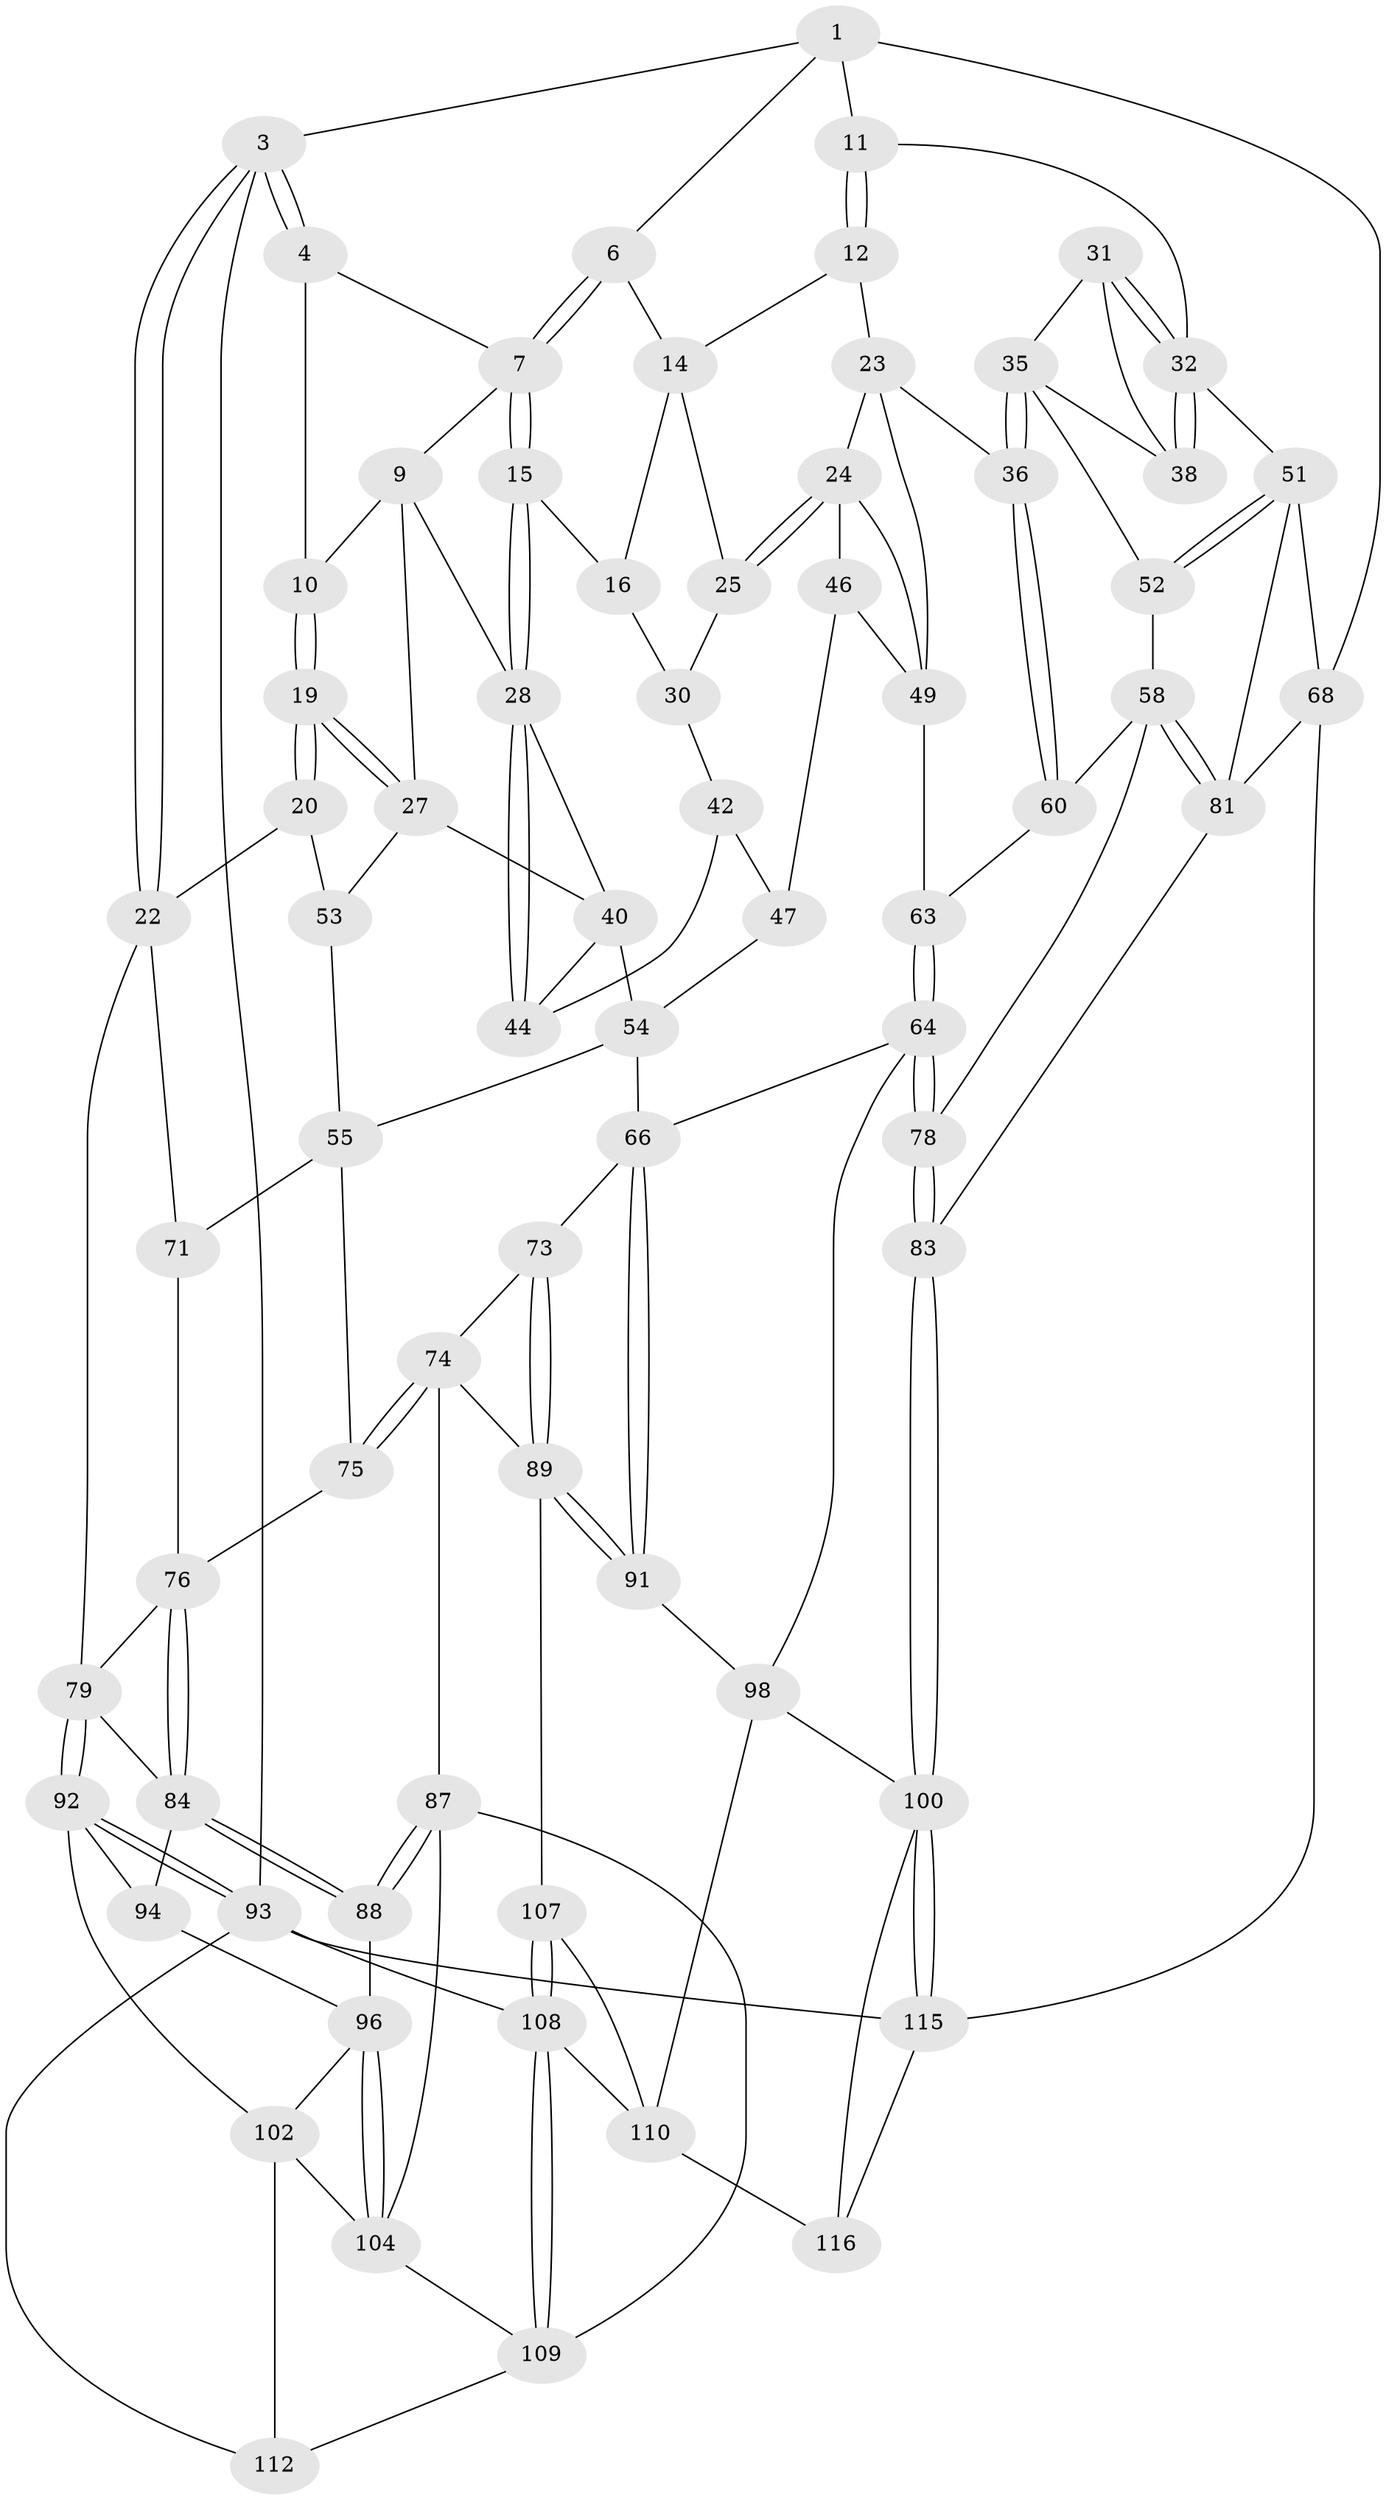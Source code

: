 // Generated by graph-tools (version 1.1) at 2025/24/03/03/25 07:24:37]
// undirected, 72 vertices, 162 edges
graph export_dot {
graph [start="1"]
  node [color=gray90,style=filled];
  1 [pos="+0.6785064547560768+0",super="+2"];
  3 [pos="+0+0"];
  4 [pos="+0+0",super="+5"];
  6 [pos="+0.6780374614462947+0"];
  7 [pos="+0.3511444950539396+0.12724500735431743",super="+8"];
  9 [pos="+0.19812510784285883+0.10073604014793776",super="+26"];
  10 [pos="+0.10088516953681552+0.05793289267055385"];
  11 [pos="+1+0"];
  12 [pos="+0.8139519801970608+0.1258955413872594",super="+13"];
  14 [pos="+0.6779634953415009+0",super="+18"];
  15 [pos="+0.35810882727502724+0.13835093231406984"];
  16 [pos="+0.3961414760850008+0.14366429124912614",super="+17"];
  19 [pos="+0.007117661639563763+0.25395783843034303"];
  20 [pos="+0+0.27527916740310365",super="+21"];
  22 [pos="+0+0.32959707291212353",super="+72"];
  23 [pos="+0.7562886682398783+0.1648632965826404",super="+37"];
  24 [pos="+0.6380420828095835+0.21685259708498708",super="+45"];
  25 [pos="+0.574937309378379+0.19075544709776537"];
  27 [pos="+0.12884074120990255+0.2564039182658377",super="+41"];
  28 [pos="+0.35646445668229493+0.14310210650986346",super="+29"];
  30 [pos="+0.5663018679529178+0.1960675786998164",super="+39"];
  31 [pos="+0.9078853373384375+0.1707260727841204",super="+34"];
  32 [pos="+1+0.17259880469481179",super="+33"];
  35 [pos="+0.8529129869328667+0.30263303178298345",super="+50"];
  36 [pos="+0.8115912232713808+0.31890933328974574"];
  38 [pos="+0.9222405570365556+0.2825608936797446"];
  40 [pos="+0.21766558071213013+0.28363087937433734",super="+48"];
  42 [pos="+0.4999131482580355+0.2809036493314654",super="+43"];
  44 [pos="+0.3547886036154052+0.2902978940401138"];
  46 [pos="+0.596766218477041+0.349462599568557"];
  47 [pos="+0.5769873243651064+0.3413848367874651",super="+61"];
  49 [pos="+0.7356914419111121+0.31175524151828016",super="+57"];
  51 [pos="+1+0.4587753412987058",super="+69"];
  52 [pos="+1+0.46349396257741343"];
  53 [pos="+0.15819056615624133+0.4100727984512389",super="+56"];
  54 [pos="+0.25659675596590625+0.42867584277942583",super="+62"];
  55 [pos="+0.17747608132178122+0.452544499085608",super="+70"];
  58 [pos="+0.9432313797177229+0.49864386428156243",super="+59"];
  60 [pos="+0.8126055066552025+0.3266214551292168"];
  63 [pos="+0.638587063863873+0.478948641462736"];
  64 [pos="+0.635465059481272+0.5552146417309571",super="+65"];
  66 [pos="+0.5007148131882692+0.5442528695062475",super="+67"];
  68 [pos="+1+0.859147707604198",super="+113"];
  71 [pos="+0.10198284155727103+0.48964062166738237"];
  73 [pos="+0.3449574367228884+0.5750908019315427"];
  74 [pos="+0.2567935417880738+0.5989475900090352",super="+86"];
  75 [pos="+0.19329827841416702+0.5751491791999673"];
  76 [pos="+0.1908874578053952+0.5771535034975228",super="+77"];
  78 [pos="+0.7066515812490222+0.5798883441303927"];
  79 [pos="+0+0.5955208006220959",super="+80"];
  81 [pos="+0.9269510302064772+0.6724610188131553",super="+82"];
  83 [pos="+0.7986219865304304+0.7826335468372316"];
  84 [pos="+0.12760139952912847+0.6734738786397878",super="+85"];
  87 [pos="+0.2238183832278369+0.7396810470522216",super="+106"];
  88 [pos="+0.15421804321827254+0.7048494437700309"];
  89 [pos="+0.35711887195105+0.7376399581920127",super="+90"];
  91 [pos="+0.41745784517931495+0.7691426056552895"];
  92 [pos="+0+0.8102596515445775",super="+95"];
  93 [pos="+0+1",super="+114"];
  94 [pos="+0.06237080150765009+0.7201457687910605"];
  96 [pos="+0.10231555260233241+0.7756786920392322",super="+97"];
  98 [pos="+0.542311538790509+0.7787141524577776",super="+99"];
  100 [pos="+0.7758548789609204+0.8155395191319307",super="+101"];
  102 [pos="+0.019860770180872737+0.8189686698643589",super="+103"];
  104 [pos="+0.12718322473530205+0.8069816252969254",super="+105"];
  107 [pos="+0.2852769672670696+0.8550909462263887"];
  108 [pos="+0.2208382470477996+0.9523688686020706",super="+119"];
  109 [pos="+0.1921587700160468+0.9245013663074454",super="+111"];
  110 [pos="+0.4573165944143988+0.8587434051656222",super="+117"];
  112 [pos="+0.07064810133428948+0.9270370302860776"];
  115 [pos="+0.8485126522533524+1",super="+118"];
  116 [pos="+0.5043797920392602+1"];
  1 -- 6;
  1 -- 3;
  1 -- 11;
  1 -- 68;
  3 -- 4;
  3 -- 4;
  3 -- 22;
  3 -- 22;
  3 -- 93;
  4 -- 10;
  4 -- 7;
  6 -- 7;
  6 -- 7;
  6 -- 14;
  7 -- 15;
  7 -- 15;
  7 -- 9;
  9 -- 10;
  9 -- 27;
  9 -- 28;
  10 -- 19;
  10 -- 19;
  11 -- 12;
  11 -- 12;
  11 -- 32;
  12 -- 14;
  12 -- 23;
  14 -- 25;
  14 -- 16;
  15 -- 16;
  15 -- 28;
  15 -- 28;
  16 -- 30 [weight=2];
  19 -- 20;
  19 -- 20;
  19 -- 27;
  19 -- 27;
  20 -- 53 [weight=2];
  20 -- 22;
  22 -- 79;
  22 -- 71;
  23 -- 24;
  23 -- 49;
  23 -- 36;
  24 -- 25;
  24 -- 25;
  24 -- 49;
  24 -- 46;
  25 -- 30;
  27 -- 40;
  27 -- 53;
  28 -- 44;
  28 -- 44;
  28 -- 40;
  30 -- 42;
  31 -- 32;
  31 -- 32;
  31 -- 35;
  31 -- 38;
  32 -- 38;
  32 -- 38;
  32 -- 51;
  35 -- 36;
  35 -- 36;
  35 -- 52;
  35 -- 38;
  36 -- 60;
  36 -- 60;
  40 -- 44;
  40 -- 54;
  42 -- 47 [weight=2];
  42 -- 44;
  46 -- 47;
  46 -- 49;
  47 -- 54;
  49 -- 63;
  51 -- 52;
  51 -- 52;
  51 -- 81;
  51 -- 68;
  52 -- 58;
  53 -- 55;
  54 -- 55;
  54 -- 66;
  55 -- 75;
  55 -- 71;
  58 -- 81;
  58 -- 81;
  58 -- 60;
  58 -- 78;
  60 -- 63;
  63 -- 64;
  63 -- 64;
  64 -- 78;
  64 -- 78;
  64 -- 66;
  64 -- 98;
  66 -- 91;
  66 -- 91;
  66 -- 73;
  68 -- 115 [weight=2];
  68 -- 81;
  71 -- 76;
  73 -- 74;
  73 -- 89;
  73 -- 89;
  74 -- 75;
  74 -- 75;
  74 -- 87;
  74 -- 89;
  75 -- 76;
  76 -- 84;
  76 -- 84;
  76 -- 79;
  78 -- 83;
  78 -- 83;
  79 -- 92;
  79 -- 92;
  79 -- 84;
  81 -- 83;
  83 -- 100;
  83 -- 100;
  84 -- 88;
  84 -- 88;
  84 -- 94;
  87 -- 88;
  87 -- 88;
  87 -- 104;
  87 -- 109;
  88 -- 96;
  89 -- 91;
  89 -- 91;
  89 -- 107;
  91 -- 98;
  92 -- 93;
  92 -- 93;
  92 -- 94;
  92 -- 102;
  93 -- 112;
  93 -- 115;
  93 -- 108;
  94 -- 96;
  96 -- 104;
  96 -- 104;
  96 -- 102;
  98 -- 110;
  98 -- 100;
  100 -- 115;
  100 -- 115;
  100 -- 116;
  102 -- 112;
  102 -- 104;
  104 -- 109;
  107 -- 108;
  107 -- 108;
  107 -- 110;
  108 -- 109;
  108 -- 109;
  108 -- 110;
  109 -- 112;
  110 -- 116;
  115 -- 116;
}

